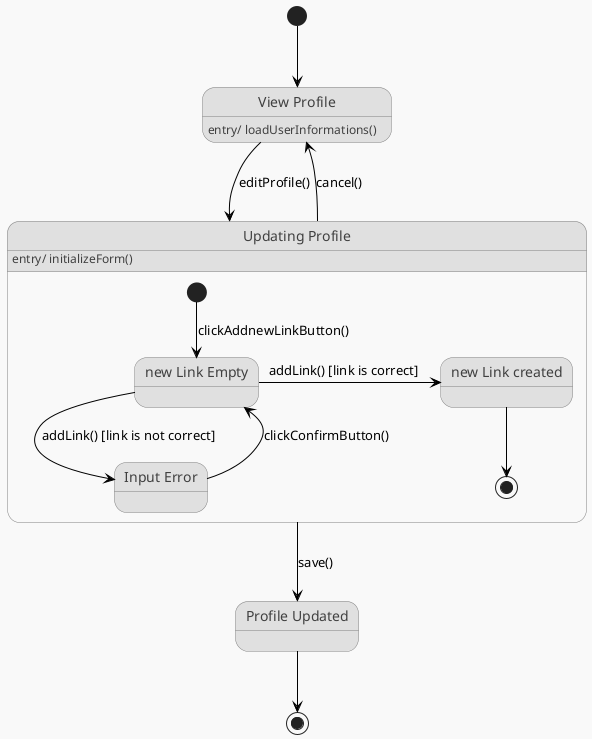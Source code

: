 @startuml

skinparam shadowing false
skinparam backgroundColor #F9F9F9
skinparam ArrowColor black
skinparam state {
  Shadowing false
  BackgroundColor #E0E0E0
  BorderColor #808080
  FontColor #404040
}

state V as "View Profile" {

}

V: entry/ loadUserInformations()

state S as "Updating Profile" {

state Y as "new Link Empty" {
}

state W as "new Link created" {
}

state G as "Input Error" {
}

[*] --> Y: clickAddnewLinkButton()
Y -right-> W: addLink() [link is correct] \t
Y --> G: addLink() [link is not correct]\t\t
G --> Y: clickConfirmButton() 
W --> [*]

}
state I as "Profile Updated" {
}

[*] --> V

V --> S: editProfile()
S --> V: cancel()

S --> I: save()

S: entry/ initializeForm()

I --> [*]
@enduml